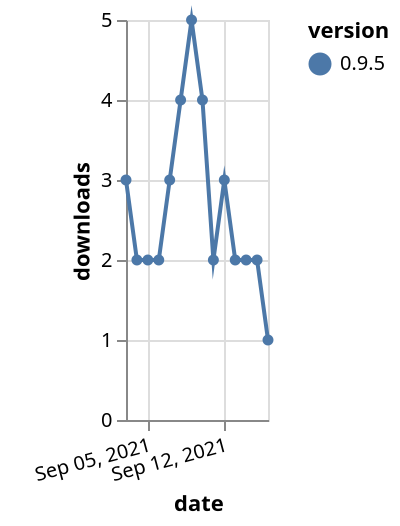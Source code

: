 {"$schema": "https://vega.github.io/schema/vega-lite/v5.json", "description": "A simple bar chart with embedded data.", "data": {"values": [{"date": "2021-09-03", "total": 4969, "delta": 3, "version": "0.9.5"}, {"date": "2021-09-04", "total": 4971, "delta": 2, "version": "0.9.5"}, {"date": "2021-09-05", "total": 4973, "delta": 2, "version": "0.9.5"}, {"date": "2021-09-06", "total": 4975, "delta": 2, "version": "0.9.5"}, {"date": "2021-09-07", "total": 4978, "delta": 3, "version": "0.9.5"}, {"date": "2021-09-08", "total": 4982, "delta": 4, "version": "0.9.5"}, {"date": "2021-09-09", "total": 4987, "delta": 5, "version": "0.9.5"}, {"date": "2021-09-10", "total": 4991, "delta": 4, "version": "0.9.5"}, {"date": "2021-09-11", "total": 4993, "delta": 2, "version": "0.9.5"}, {"date": "2021-09-12", "total": 4996, "delta": 3, "version": "0.9.5"}, {"date": "2021-09-13", "total": 4998, "delta": 2, "version": "0.9.5"}, {"date": "2021-09-14", "total": 5000, "delta": 2, "version": "0.9.5"}, {"date": "2021-09-15", "total": 5002, "delta": 2, "version": "0.9.5"}, {"date": "2021-09-16", "total": 5003, "delta": 1, "version": "0.9.5"}]}, "width": "container", "mark": {"type": "line", "point": {"filled": true}}, "encoding": {"x": {"field": "date", "type": "temporal", "timeUnit": "yearmonthdate", "title": "date", "axis": {"labelAngle": -15}}, "y": {"field": "delta", "type": "quantitative", "title": "downloads"}, "color": {"field": "version", "type": "nominal"}, "tooltip": {"field": "delta"}}}